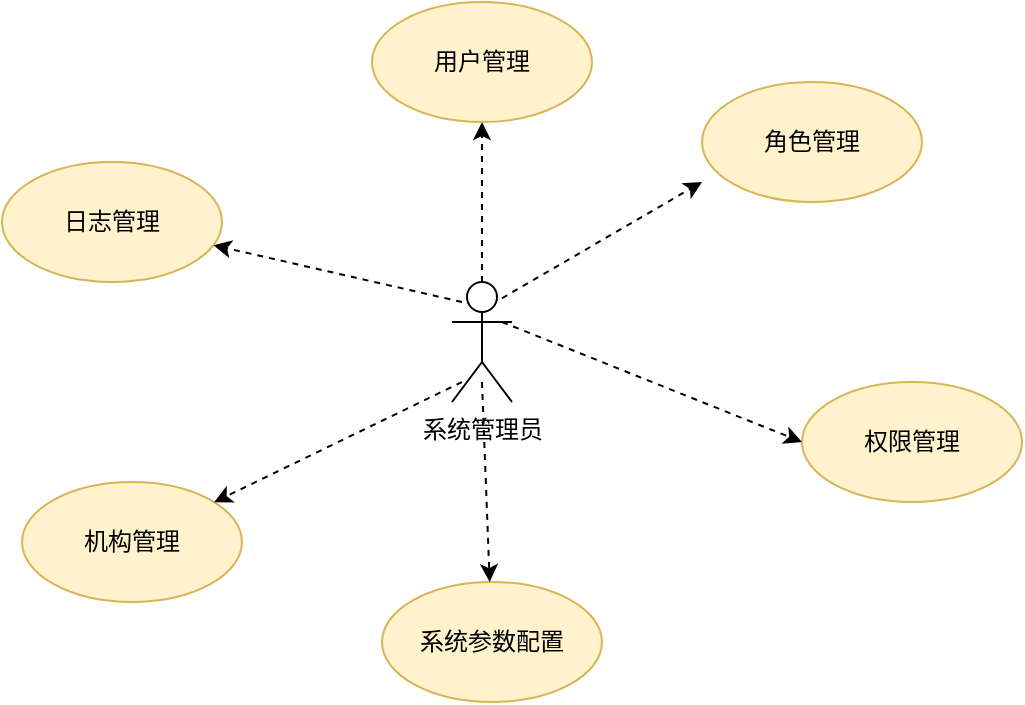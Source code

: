 <mxfile version="24.8.0">
  <diagram name="Page-1" id="fbcf5db9-b524-4cd4-e4f3-379dc89c3999">
    <mxGraphModel dx="1114" dy="615" grid="1" gridSize="10" guides="1" tooltips="1" connect="1" arrows="1" fold="1" page="1" pageScale="1" pageWidth="850" pageHeight="1100" background="none" math="0" shadow="0">
      <root>
        <mxCell id="0" />
        <mxCell id="1" parent="0" />
        <mxCell id="94XMLppXCoif677FIQaQ-18" style="edgeStyle=orthogonalEdgeStyle;rounded=0;orthogonalLoop=1;jettySize=auto;html=1;dashed=1;" edge="1" parent="1" source="94XMLppXCoif677FIQaQ-1">
          <mxGeometry relative="1" as="geometry">
            <mxPoint x="330" y="670" as="targetPoint" />
          </mxGeometry>
        </mxCell>
        <mxCell id="94XMLppXCoif677FIQaQ-1" value="系统管理员" style="shape=umlActor;verticalLabelPosition=bottom;verticalAlign=top;html=1;outlineConnect=0;" vertex="1" parent="1">
          <mxGeometry x="315" y="750" width="30" height="60" as="geometry" />
        </mxCell>
        <mxCell id="94XMLppXCoif677FIQaQ-8" value="用户管理" style="ellipse;whiteSpace=wrap;html=1;fillColor=#fff2cc;strokeColor=#d6b656;" vertex="1" parent="1">
          <mxGeometry x="275" y="610" width="110" height="60" as="geometry" />
        </mxCell>
        <mxCell id="94XMLppXCoif677FIQaQ-10" value="角色管理" style="ellipse;whiteSpace=wrap;html=1;fillColor=#fff2cc;strokeColor=#d6b656;" vertex="1" parent="1">
          <mxGeometry x="440" y="650" width="110" height="60" as="geometry" />
        </mxCell>
        <mxCell id="94XMLppXCoif677FIQaQ-11" value="权限管理" style="ellipse;whiteSpace=wrap;html=1;fillColor=#fff2cc;strokeColor=#d6b656;" vertex="1" parent="1">
          <mxGeometry x="490" y="800" width="110" height="60" as="geometry" />
        </mxCell>
        <mxCell id="94XMLppXCoif677FIQaQ-12" value="系统参数配置" style="ellipse;whiteSpace=wrap;html=1;fillColor=#fff2cc;strokeColor=#d6b656;" vertex="1" parent="1">
          <mxGeometry x="280" y="900" width="110" height="60" as="geometry" />
        </mxCell>
        <mxCell id="94XMLppXCoif677FIQaQ-13" value="机构管理" style="ellipse;whiteSpace=wrap;html=1;fillColor=#fff2cc;strokeColor=#d6b656;" vertex="1" parent="1">
          <mxGeometry x="100" y="850" width="110" height="60" as="geometry" />
        </mxCell>
        <mxCell id="94XMLppXCoif677FIQaQ-14" value="日志管理" style="ellipse;whiteSpace=wrap;html=1;fillColor=#fff2cc;strokeColor=#d6b656;" vertex="1" parent="1">
          <mxGeometry x="90" y="690" width="110" height="60" as="geometry" />
        </mxCell>
        <mxCell id="94XMLppXCoif677FIQaQ-23" value="" style="endArrow=classic;html=1;rounded=0;dashed=1;" edge="1" parent="1">
          <mxGeometry width="50" height="50" relative="1" as="geometry">
            <mxPoint x="340" y="758.13" as="sourcePoint" />
            <mxPoint x="440" y="700" as="targetPoint" />
          </mxGeometry>
        </mxCell>
        <mxCell id="94XMLppXCoif677FIQaQ-24" value="" style="endArrow=classic;html=1;rounded=0;entryX=0;entryY=0.5;entryDx=0;entryDy=0;dashed=1;" edge="1" parent="1" target="94XMLppXCoif677FIQaQ-11">
          <mxGeometry width="50" height="50" relative="1" as="geometry">
            <mxPoint x="340" y="770" as="sourcePoint" />
            <mxPoint x="390" y="720" as="targetPoint" />
          </mxGeometry>
        </mxCell>
        <mxCell id="94XMLppXCoif677FIQaQ-25" value="" style="endArrow=classic;html=1;rounded=0;dashed=1;" edge="1" parent="1" target="94XMLppXCoif677FIQaQ-12">
          <mxGeometry width="50" height="50" relative="1" as="geometry">
            <mxPoint x="330" y="800" as="sourcePoint" />
            <mxPoint x="380" y="750" as="targetPoint" />
          </mxGeometry>
        </mxCell>
        <mxCell id="94XMLppXCoif677FIQaQ-26" value="" style="endArrow=classic;html=1;rounded=0;dashed=1;" edge="1" parent="1" target="94XMLppXCoif677FIQaQ-13">
          <mxGeometry width="50" height="50" relative="1" as="geometry">
            <mxPoint x="320" y="800" as="sourcePoint" />
            <mxPoint x="370" y="750" as="targetPoint" />
          </mxGeometry>
        </mxCell>
        <mxCell id="94XMLppXCoif677FIQaQ-27" value="" style="endArrow=classic;html=1;rounded=0;dashed=1;" edge="1" parent="1" target="94XMLppXCoif677FIQaQ-14">
          <mxGeometry width="50" height="50" relative="1" as="geometry">
            <mxPoint x="320" y="760" as="sourcePoint" />
            <mxPoint x="380" y="710" as="targetPoint" />
          </mxGeometry>
        </mxCell>
      </root>
    </mxGraphModel>
  </diagram>
</mxfile>
